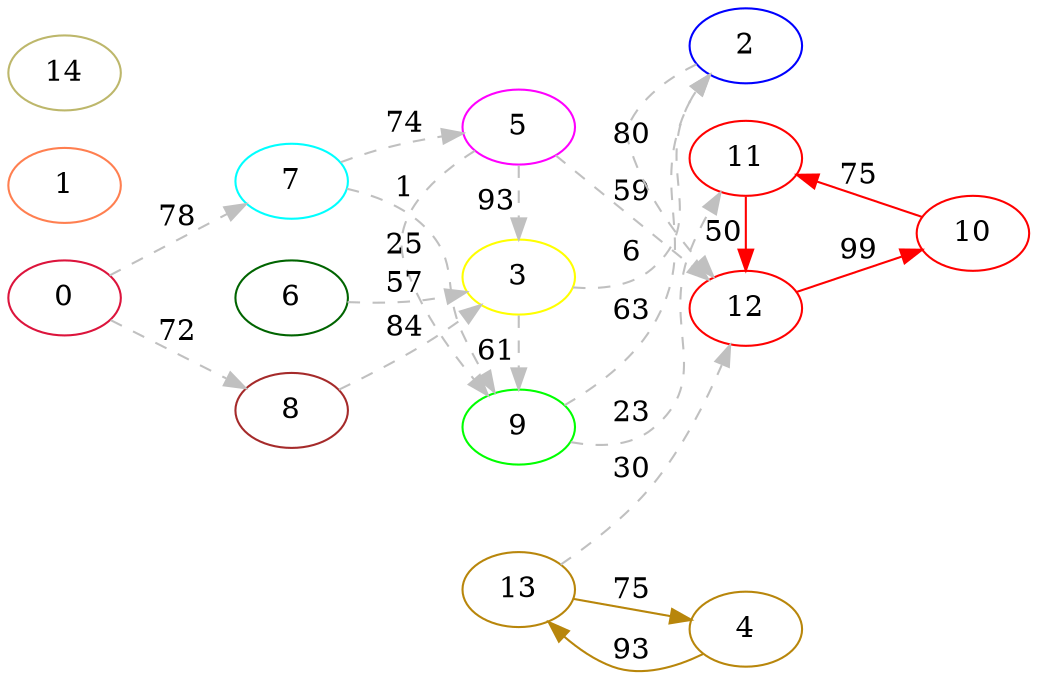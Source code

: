 digraph G {
ranksep = "equally";
rankdir = LR;
{rank = same; 0; };
{rank = same; 7; 8; };
{rank = same; 9; 5; 3; };
{rank = same; 11; 2; 12; };
{rank = same; 10; };
{rank = same; };
{rank = same; 1; };
{rank = same; 4; };
{rank = same; 13; };
{rank = same; };
{rank = same; 6; };
{rank = same; };
{rank = same; 14; };
10 [color = "red"];
12 [color = "red"];
11 [color = "red"];
2 [color = "blue"];
9 [color = "green"];
3 [color = "yellow"];
5 [color = "magenta"];
7 [color = "aqua"];
8 [color = "brown"];
0 [color = "crimson"];
1 [color = "coral"];
13 [color = "darkgoldenrod"];
4 [color = "darkgoldenrod"];
6 [color = "darkgreen"];
14 [color = "darkkhaki"];
0->7[label="78" color = "grey" style = "dashed"];
0->8[label="72" color = "grey" style = "dashed"];
7->9[label="1" color = "grey" style = "dashed"];
7->5[label="74" color = "grey" style = "dashed"];
8->3[label="84" color = "grey" style = "dashed"];
9->11[label="23" color = "grey" style = "dashed"];
9->2[label="63" color = "grey" style = "dashed"];
5->12[label="59" color = "grey" style = "dashed"];
5->9[label="25" color = "grey" style = "dashed"];
5->3[label="93" color = "grey" style = "dashed"];
3->9[label="61" color = "grey" style = "dashed"];
3->2[label="6" color = "grey" style = "dashed"];
11->12[label="50" color = "red"];
2->12[label="80" color = "grey" style = "dashed"];
12->10[label="99" color = "red"];
10->11[label="75" color = "red"];
1
4->13[label="93" color = "darkgoldenrod"];
13->4[label="75" color = "darkgoldenrod"];
13->12[label="30" color = "grey" style = "dashed"];
6->3[label="57" color = "grey" style = "dashed"];
14
}
